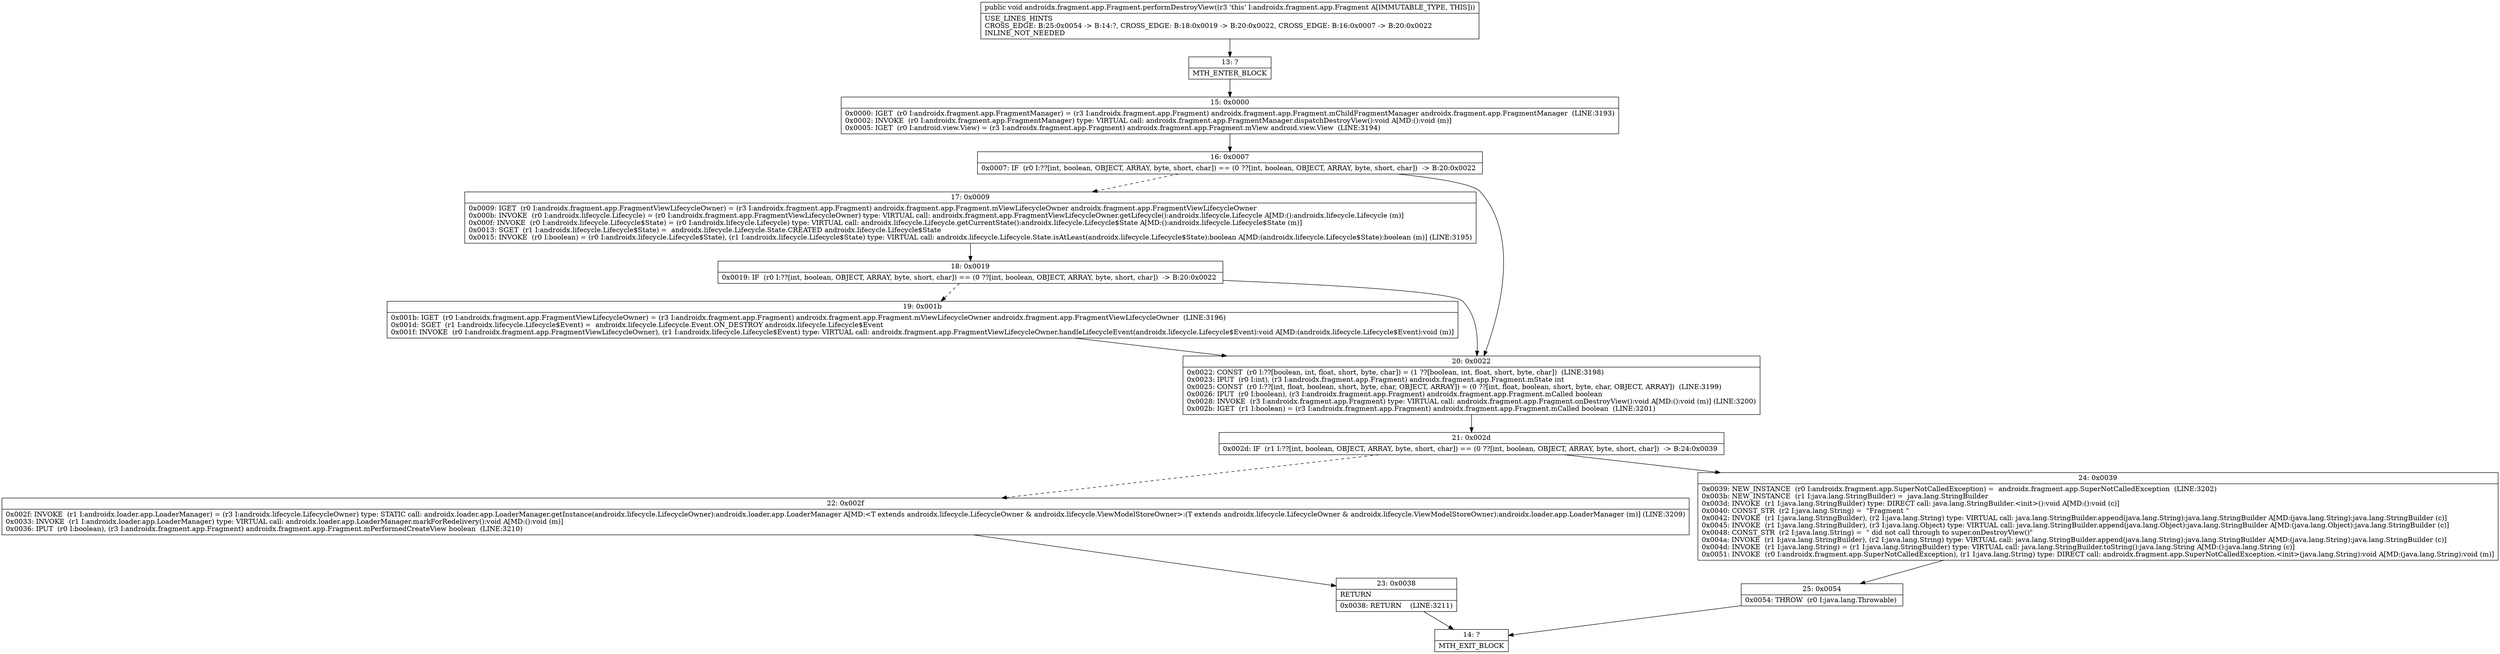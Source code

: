 digraph "CFG forandroidx.fragment.app.Fragment.performDestroyView()V" {
Node_13 [shape=record,label="{13\:\ ?|MTH_ENTER_BLOCK\l}"];
Node_15 [shape=record,label="{15\:\ 0x0000|0x0000: IGET  (r0 I:androidx.fragment.app.FragmentManager) = (r3 I:androidx.fragment.app.Fragment) androidx.fragment.app.Fragment.mChildFragmentManager androidx.fragment.app.FragmentManager  (LINE:3193)\l0x0002: INVOKE  (r0 I:androidx.fragment.app.FragmentManager) type: VIRTUAL call: androidx.fragment.app.FragmentManager.dispatchDestroyView():void A[MD:():void (m)]\l0x0005: IGET  (r0 I:android.view.View) = (r3 I:androidx.fragment.app.Fragment) androidx.fragment.app.Fragment.mView android.view.View  (LINE:3194)\l}"];
Node_16 [shape=record,label="{16\:\ 0x0007|0x0007: IF  (r0 I:??[int, boolean, OBJECT, ARRAY, byte, short, char]) == (0 ??[int, boolean, OBJECT, ARRAY, byte, short, char])  \-\> B:20:0x0022 \l}"];
Node_17 [shape=record,label="{17\:\ 0x0009|0x0009: IGET  (r0 I:androidx.fragment.app.FragmentViewLifecycleOwner) = (r3 I:androidx.fragment.app.Fragment) androidx.fragment.app.Fragment.mViewLifecycleOwner androidx.fragment.app.FragmentViewLifecycleOwner \l0x000b: INVOKE  (r0 I:androidx.lifecycle.Lifecycle) = (r0 I:androidx.fragment.app.FragmentViewLifecycleOwner) type: VIRTUAL call: androidx.fragment.app.FragmentViewLifecycleOwner.getLifecycle():androidx.lifecycle.Lifecycle A[MD:():androidx.lifecycle.Lifecycle (m)]\l0x000f: INVOKE  (r0 I:androidx.lifecycle.Lifecycle$State) = (r0 I:androidx.lifecycle.Lifecycle) type: VIRTUAL call: androidx.lifecycle.Lifecycle.getCurrentState():androidx.lifecycle.Lifecycle$State A[MD:():androidx.lifecycle.Lifecycle$State (m)]\l0x0013: SGET  (r1 I:androidx.lifecycle.Lifecycle$State) =  androidx.lifecycle.Lifecycle.State.CREATED androidx.lifecycle.Lifecycle$State \l0x0015: INVOKE  (r0 I:boolean) = (r0 I:androidx.lifecycle.Lifecycle$State), (r1 I:androidx.lifecycle.Lifecycle$State) type: VIRTUAL call: androidx.lifecycle.Lifecycle.State.isAtLeast(androidx.lifecycle.Lifecycle$State):boolean A[MD:(androidx.lifecycle.Lifecycle$State):boolean (m)] (LINE:3195)\l}"];
Node_18 [shape=record,label="{18\:\ 0x0019|0x0019: IF  (r0 I:??[int, boolean, OBJECT, ARRAY, byte, short, char]) == (0 ??[int, boolean, OBJECT, ARRAY, byte, short, char])  \-\> B:20:0x0022 \l}"];
Node_19 [shape=record,label="{19\:\ 0x001b|0x001b: IGET  (r0 I:androidx.fragment.app.FragmentViewLifecycleOwner) = (r3 I:androidx.fragment.app.Fragment) androidx.fragment.app.Fragment.mViewLifecycleOwner androidx.fragment.app.FragmentViewLifecycleOwner  (LINE:3196)\l0x001d: SGET  (r1 I:androidx.lifecycle.Lifecycle$Event) =  androidx.lifecycle.Lifecycle.Event.ON_DESTROY androidx.lifecycle.Lifecycle$Event \l0x001f: INVOKE  (r0 I:androidx.fragment.app.FragmentViewLifecycleOwner), (r1 I:androidx.lifecycle.Lifecycle$Event) type: VIRTUAL call: androidx.fragment.app.FragmentViewLifecycleOwner.handleLifecycleEvent(androidx.lifecycle.Lifecycle$Event):void A[MD:(androidx.lifecycle.Lifecycle$Event):void (m)]\l}"];
Node_20 [shape=record,label="{20\:\ 0x0022|0x0022: CONST  (r0 I:??[boolean, int, float, short, byte, char]) = (1 ??[boolean, int, float, short, byte, char])  (LINE:3198)\l0x0023: IPUT  (r0 I:int), (r3 I:androidx.fragment.app.Fragment) androidx.fragment.app.Fragment.mState int \l0x0025: CONST  (r0 I:??[int, float, boolean, short, byte, char, OBJECT, ARRAY]) = (0 ??[int, float, boolean, short, byte, char, OBJECT, ARRAY])  (LINE:3199)\l0x0026: IPUT  (r0 I:boolean), (r3 I:androidx.fragment.app.Fragment) androidx.fragment.app.Fragment.mCalled boolean \l0x0028: INVOKE  (r3 I:androidx.fragment.app.Fragment) type: VIRTUAL call: androidx.fragment.app.Fragment.onDestroyView():void A[MD:():void (m)] (LINE:3200)\l0x002b: IGET  (r1 I:boolean) = (r3 I:androidx.fragment.app.Fragment) androidx.fragment.app.Fragment.mCalled boolean  (LINE:3201)\l}"];
Node_21 [shape=record,label="{21\:\ 0x002d|0x002d: IF  (r1 I:??[int, boolean, OBJECT, ARRAY, byte, short, char]) == (0 ??[int, boolean, OBJECT, ARRAY, byte, short, char])  \-\> B:24:0x0039 \l}"];
Node_22 [shape=record,label="{22\:\ 0x002f|0x002f: INVOKE  (r1 I:androidx.loader.app.LoaderManager) = (r3 I:androidx.lifecycle.LifecycleOwner) type: STATIC call: androidx.loader.app.LoaderManager.getInstance(androidx.lifecycle.LifecycleOwner):androidx.loader.app.LoaderManager A[MD:\<T extends androidx.lifecycle.LifecycleOwner & androidx.lifecycle.ViewModelStoreOwner\>:(T extends androidx.lifecycle.LifecycleOwner & androidx.lifecycle.ViewModelStoreOwner):androidx.loader.app.LoaderManager (m)] (LINE:3209)\l0x0033: INVOKE  (r1 I:androidx.loader.app.LoaderManager) type: VIRTUAL call: androidx.loader.app.LoaderManager.markForRedelivery():void A[MD:():void (m)]\l0x0036: IPUT  (r0 I:boolean), (r3 I:androidx.fragment.app.Fragment) androidx.fragment.app.Fragment.mPerformedCreateView boolean  (LINE:3210)\l}"];
Node_23 [shape=record,label="{23\:\ 0x0038|RETURN\l|0x0038: RETURN    (LINE:3211)\l}"];
Node_14 [shape=record,label="{14\:\ ?|MTH_EXIT_BLOCK\l}"];
Node_24 [shape=record,label="{24\:\ 0x0039|0x0039: NEW_INSTANCE  (r0 I:androidx.fragment.app.SuperNotCalledException) =  androidx.fragment.app.SuperNotCalledException  (LINE:3202)\l0x003b: NEW_INSTANCE  (r1 I:java.lang.StringBuilder) =  java.lang.StringBuilder \l0x003d: INVOKE  (r1 I:java.lang.StringBuilder) type: DIRECT call: java.lang.StringBuilder.\<init\>():void A[MD:():void (c)]\l0x0040: CONST_STR  (r2 I:java.lang.String) =  \"Fragment \" \l0x0042: INVOKE  (r1 I:java.lang.StringBuilder), (r2 I:java.lang.String) type: VIRTUAL call: java.lang.StringBuilder.append(java.lang.String):java.lang.StringBuilder A[MD:(java.lang.String):java.lang.StringBuilder (c)]\l0x0045: INVOKE  (r1 I:java.lang.StringBuilder), (r3 I:java.lang.Object) type: VIRTUAL call: java.lang.StringBuilder.append(java.lang.Object):java.lang.StringBuilder A[MD:(java.lang.Object):java.lang.StringBuilder (c)]\l0x0048: CONST_STR  (r2 I:java.lang.String) =  \" did not call through to super.onDestroyView()\" \l0x004a: INVOKE  (r1 I:java.lang.StringBuilder), (r2 I:java.lang.String) type: VIRTUAL call: java.lang.StringBuilder.append(java.lang.String):java.lang.StringBuilder A[MD:(java.lang.String):java.lang.StringBuilder (c)]\l0x004d: INVOKE  (r1 I:java.lang.String) = (r1 I:java.lang.StringBuilder) type: VIRTUAL call: java.lang.StringBuilder.toString():java.lang.String A[MD:():java.lang.String (c)]\l0x0051: INVOKE  (r0 I:androidx.fragment.app.SuperNotCalledException), (r1 I:java.lang.String) type: DIRECT call: androidx.fragment.app.SuperNotCalledException.\<init\>(java.lang.String):void A[MD:(java.lang.String):void (m)]\l}"];
Node_25 [shape=record,label="{25\:\ 0x0054|0x0054: THROW  (r0 I:java.lang.Throwable) \l}"];
MethodNode[shape=record,label="{public void androidx.fragment.app.Fragment.performDestroyView((r3 'this' I:androidx.fragment.app.Fragment A[IMMUTABLE_TYPE, THIS]))  | USE_LINES_HINTS\lCROSS_EDGE: B:25:0x0054 \-\> B:14:?, CROSS_EDGE: B:18:0x0019 \-\> B:20:0x0022, CROSS_EDGE: B:16:0x0007 \-\> B:20:0x0022\lINLINE_NOT_NEEDED\l}"];
MethodNode -> Node_13;Node_13 -> Node_15;
Node_15 -> Node_16;
Node_16 -> Node_17[style=dashed];
Node_16 -> Node_20;
Node_17 -> Node_18;
Node_18 -> Node_19[style=dashed];
Node_18 -> Node_20;
Node_19 -> Node_20;
Node_20 -> Node_21;
Node_21 -> Node_22[style=dashed];
Node_21 -> Node_24;
Node_22 -> Node_23;
Node_23 -> Node_14;
Node_24 -> Node_25;
Node_25 -> Node_14;
}

